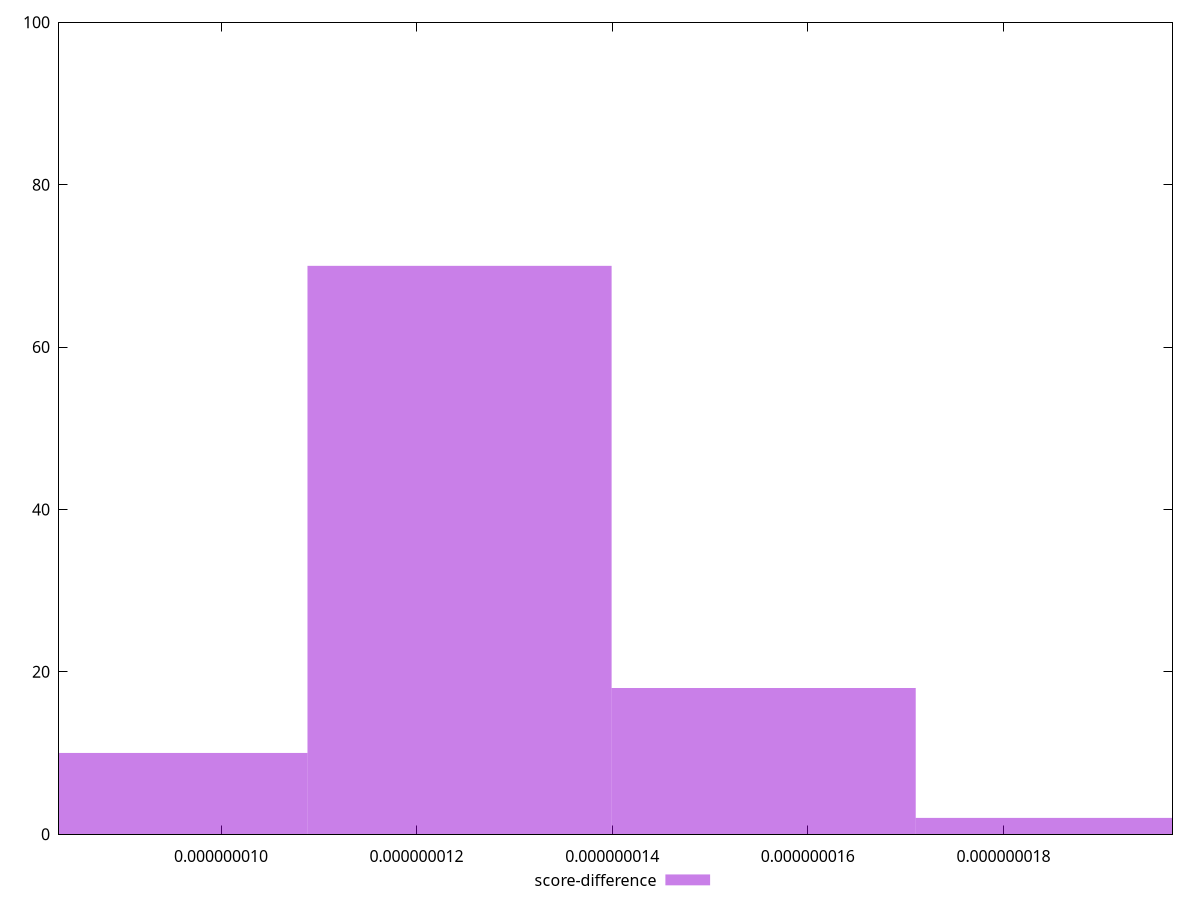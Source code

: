 reset

$scoreDifference <<EOF
1.2438951307768317e-8 70
1.5548689134710395e-8 18
9.329213480826239e-9 10
1.8658426961652477e-8 2
EOF

set key outside below
set boxwidth 3.1097378269420792e-9
set xrange [8.343348900652359e-9:1.972914676073856e-8]
set yrange [0:100]
set trange [0:100]
set style fill transparent solid 0.5 noborder
set terminal svg size 640, 490 enhanced background rgb 'white'
set output "report_00008_2021-01-22T20:58:29.167/bootup-time/samples/pages+cached+noexternal/score-difference/histogram.svg"

plot $scoreDifference title "score-difference" with boxes

reset
